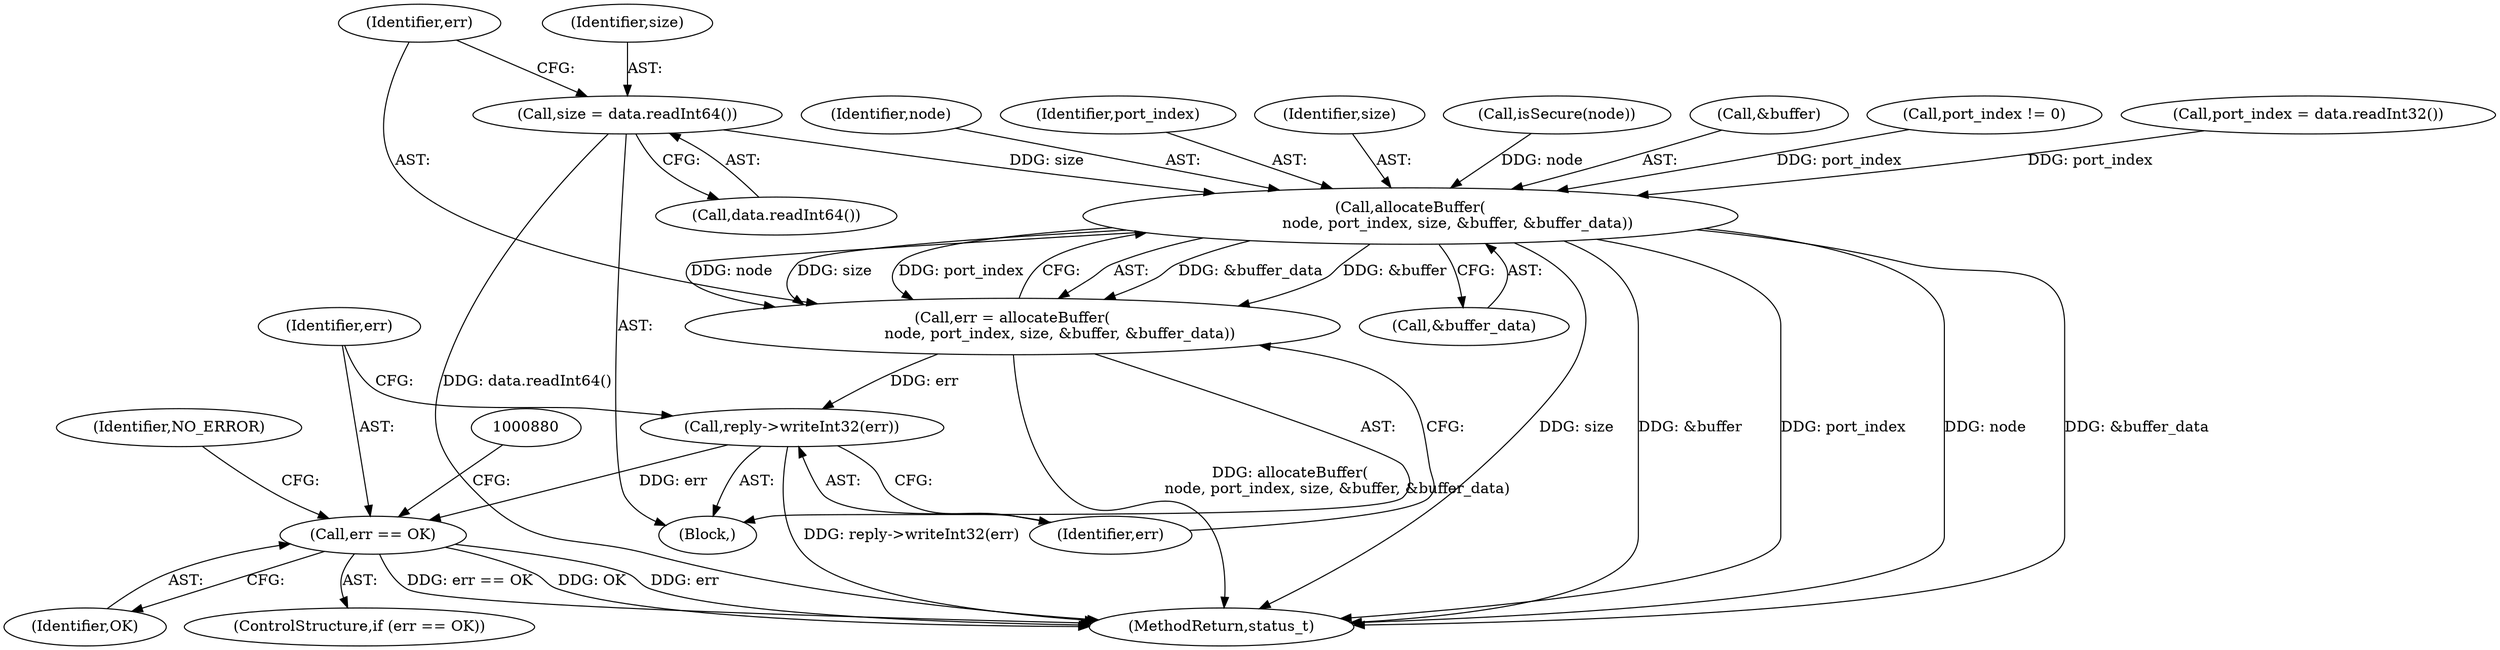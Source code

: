 digraph "0_Android_1171e7c047bf79e7c93342bb6a812c9edd86aa84@API" {
"1000855" [label="(Call,size = data.readInt64())"];
"1000863" [label="(Call,allocateBuffer(\n                    node, port_index, size, &buffer, &buffer_data))"];
"1000861" [label="(Call,err = allocateBuffer(\n                    node, port_index, size, &buffer, &buffer_data))"];
"1000871" [label="(Call,reply->writeInt32(err))"];
"1000874" [label="(Call,err == OK)"];
"1000871" [label="(Call,reply->writeInt32(err))"];
"1000864" [label="(Identifier,node)"];
"1000865" [label="(Identifier,port_index)"];
"1000869" [label="(Call,&buffer_data)"];
"1000874" [label="(Call,err == OK)"];
"1000857" [label="(Call,data.readInt64())"];
"1001075" [label="(MethodReturn,status_t)"];
"1000866" [label="(Identifier,size)"];
"1000824" [label="(Block,)"];
"1000873" [label="(ControlStructure,if (err == OK))"];
"1000887" [label="(Identifier,NO_ERROR)"];
"1000842" [label="(Call,isSecure(node))"];
"1000867" [label="(Call,&buffer)"];
"1000844" [label="(Call,port_index != 0)"];
"1000861" [label="(Call,err = allocateBuffer(\n                    node, port_index, size, &buffer, &buffer_data))"];
"1000872" [label="(Identifier,err)"];
"1000855" [label="(Call,size = data.readInt64())"];
"1000856" [label="(Identifier,size)"];
"1000836" [label="(Call,port_index = data.readInt32())"];
"1000875" [label="(Identifier,err)"];
"1000862" [label="(Identifier,err)"];
"1000863" [label="(Call,allocateBuffer(\n                    node, port_index, size, &buffer, &buffer_data))"];
"1000876" [label="(Identifier,OK)"];
"1000855" -> "1000824"  [label="AST: "];
"1000855" -> "1000857"  [label="CFG: "];
"1000856" -> "1000855"  [label="AST: "];
"1000857" -> "1000855"  [label="AST: "];
"1000862" -> "1000855"  [label="CFG: "];
"1000855" -> "1001075"  [label="DDG: data.readInt64()"];
"1000855" -> "1000863"  [label="DDG: size"];
"1000863" -> "1000861"  [label="AST: "];
"1000863" -> "1000869"  [label="CFG: "];
"1000864" -> "1000863"  [label="AST: "];
"1000865" -> "1000863"  [label="AST: "];
"1000866" -> "1000863"  [label="AST: "];
"1000867" -> "1000863"  [label="AST: "];
"1000869" -> "1000863"  [label="AST: "];
"1000861" -> "1000863"  [label="CFG: "];
"1000863" -> "1001075"  [label="DDG: size"];
"1000863" -> "1001075"  [label="DDG: &buffer"];
"1000863" -> "1001075"  [label="DDG: port_index"];
"1000863" -> "1001075"  [label="DDG: node"];
"1000863" -> "1001075"  [label="DDG: &buffer_data"];
"1000863" -> "1000861"  [label="DDG: &buffer_data"];
"1000863" -> "1000861"  [label="DDG: &buffer"];
"1000863" -> "1000861"  [label="DDG: node"];
"1000863" -> "1000861"  [label="DDG: size"];
"1000863" -> "1000861"  [label="DDG: port_index"];
"1000842" -> "1000863"  [label="DDG: node"];
"1000844" -> "1000863"  [label="DDG: port_index"];
"1000836" -> "1000863"  [label="DDG: port_index"];
"1000861" -> "1000824"  [label="AST: "];
"1000862" -> "1000861"  [label="AST: "];
"1000872" -> "1000861"  [label="CFG: "];
"1000861" -> "1001075"  [label="DDG: allocateBuffer(\n                    node, port_index, size, &buffer, &buffer_data)"];
"1000861" -> "1000871"  [label="DDG: err"];
"1000871" -> "1000824"  [label="AST: "];
"1000871" -> "1000872"  [label="CFG: "];
"1000872" -> "1000871"  [label="AST: "];
"1000875" -> "1000871"  [label="CFG: "];
"1000871" -> "1001075"  [label="DDG: reply->writeInt32(err)"];
"1000871" -> "1000874"  [label="DDG: err"];
"1000874" -> "1000873"  [label="AST: "];
"1000874" -> "1000876"  [label="CFG: "];
"1000875" -> "1000874"  [label="AST: "];
"1000876" -> "1000874"  [label="AST: "];
"1000880" -> "1000874"  [label="CFG: "];
"1000887" -> "1000874"  [label="CFG: "];
"1000874" -> "1001075"  [label="DDG: err == OK"];
"1000874" -> "1001075"  [label="DDG: OK"];
"1000874" -> "1001075"  [label="DDG: err"];
}
